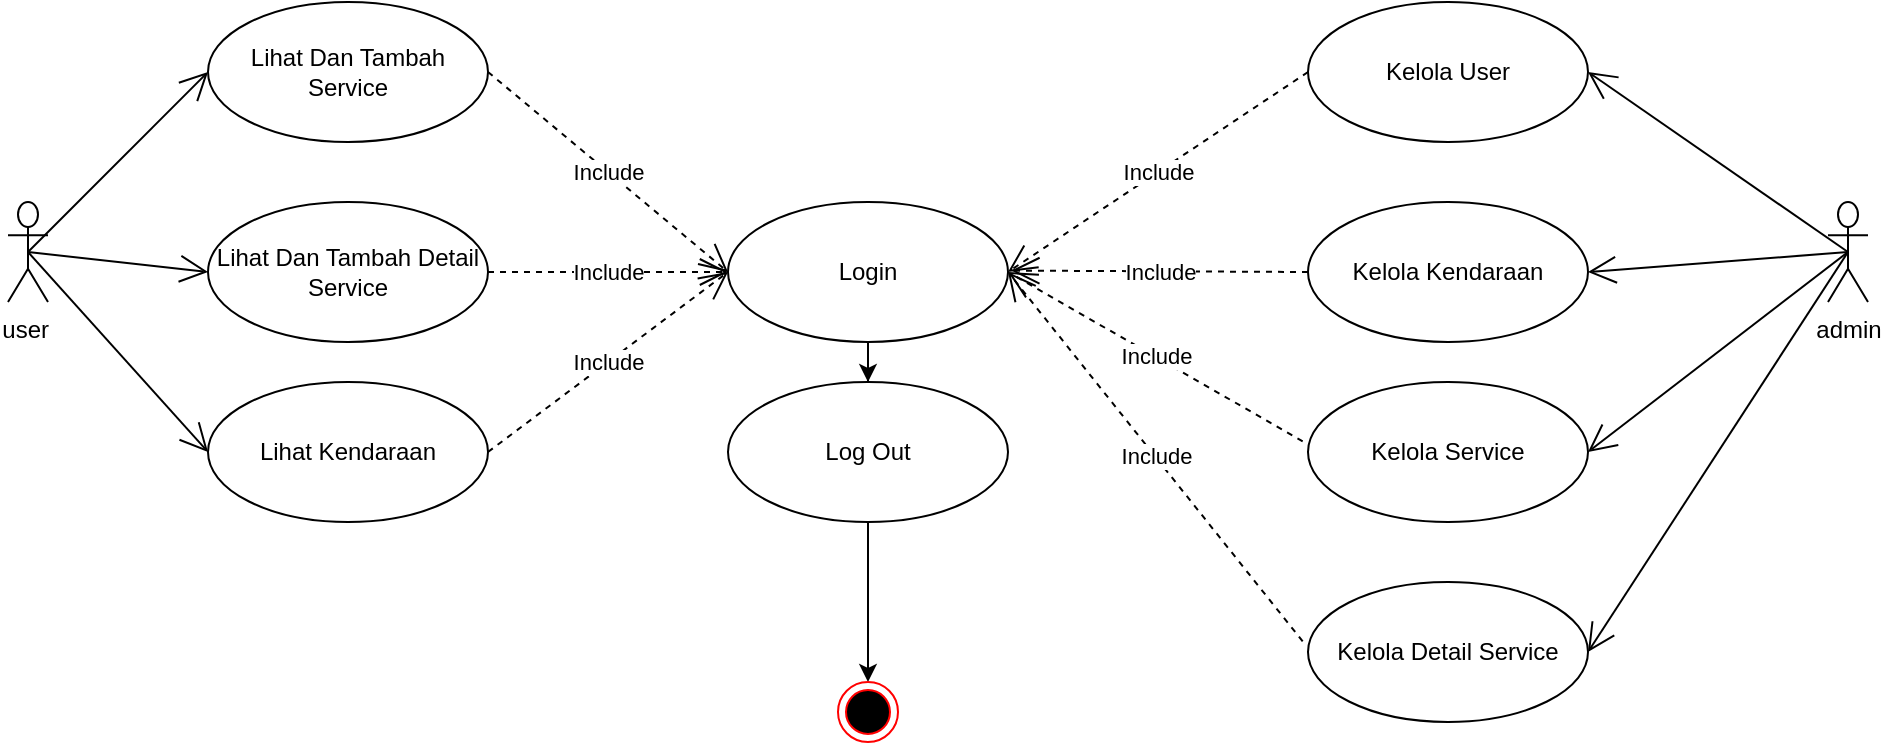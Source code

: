 <mxfile version="24.2.8" type="github">
  <diagram name="Page-1" id="sSfiJyGo0GbiQZMm8w2q">
    <mxGraphModel dx="957" dy="574" grid="1" gridSize="10" guides="1" tooltips="1" connect="1" arrows="1" fold="1" page="1" pageScale="1" pageWidth="1100" pageHeight="850" math="0" shadow="0">
      <root>
        <mxCell id="0" />
        <mxCell id="1" parent="0" />
        <mxCell id="YDWOY1_0RB36UbKSqGbV-1" value="Lihat Dan Tambah Service" style="ellipse;whiteSpace=wrap;html=1;" vertex="1" parent="1">
          <mxGeometry x="170" y="280" width="140" height="70" as="geometry" />
        </mxCell>
        <mxCell id="YDWOY1_0RB36UbKSqGbV-2" value="user&amp;nbsp;" style="shape=umlActor;verticalLabelPosition=bottom;verticalAlign=top;html=1;" vertex="1" parent="1">
          <mxGeometry x="70" y="380" width="20" height="50" as="geometry" />
        </mxCell>
        <mxCell id="YDWOY1_0RB36UbKSqGbV-8" value="Lihat Dan Tambah Detail Service" style="ellipse;whiteSpace=wrap;html=1;" vertex="1" parent="1">
          <mxGeometry x="170" y="380" width="140" height="70" as="geometry" />
        </mxCell>
        <mxCell id="YDWOY1_0RB36UbKSqGbV-9" value="" style="endArrow=open;endFill=1;endSize=12;html=1;rounded=0;exitX=0.5;exitY=0.5;exitDx=0;exitDy=0;exitPerimeter=0;entryX=0;entryY=0.5;entryDx=0;entryDy=0;" edge="1" parent="1" source="YDWOY1_0RB36UbKSqGbV-2" target="YDWOY1_0RB36UbKSqGbV-1">
          <mxGeometry width="160" relative="1" as="geometry">
            <mxPoint x="170" y="510" as="sourcePoint" />
            <mxPoint x="290" y="360" as="targetPoint" />
          </mxGeometry>
        </mxCell>
        <mxCell id="YDWOY1_0RB36UbKSqGbV-10" value="" style="endArrow=open;endFill=1;endSize=12;html=1;rounded=0;exitX=0.5;exitY=0.5;exitDx=0;exitDy=0;exitPerimeter=0;entryX=0;entryY=0.5;entryDx=0;entryDy=0;" edge="1" parent="1" source="YDWOY1_0RB36UbKSqGbV-2" target="YDWOY1_0RB36UbKSqGbV-8">
          <mxGeometry width="160" relative="1" as="geometry">
            <mxPoint x="90" y="415" as="sourcePoint" />
            <mxPoint x="270" y="345" as="targetPoint" />
          </mxGeometry>
        </mxCell>
        <mxCell id="YDWOY1_0RB36UbKSqGbV-11" value="Lihat Kendaraan" style="ellipse;whiteSpace=wrap;html=1;" vertex="1" parent="1">
          <mxGeometry x="170" y="470" width="140" height="70" as="geometry" />
        </mxCell>
        <mxCell id="YDWOY1_0RB36UbKSqGbV-12" value="" style="endArrow=open;endFill=1;endSize=12;html=1;rounded=0;exitX=0.5;exitY=0.5;exitDx=0;exitDy=0;exitPerimeter=0;entryX=0;entryY=0.5;entryDx=0;entryDy=0;" edge="1" parent="1" target="YDWOY1_0RB36UbKSqGbV-11" source="YDWOY1_0RB36UbKSqGbV-2">
          <mxGeometry width="160" relative="1" as="geometry">
            <mxPoint x="70" y="520" as="sourcePoint" />
            <mxPoint x="260" y="460" as="targetPoint" />
          </mxGeometry>
        </mxCell>
        <mxCell id="YDWOY1_0RB36UbKSqGbV-30" value="" style="edgeStyle=orthogonalEdgeStyle;rounded=0;orthogonalLoop=1;jettySize=auto;html=1;" edge="1" parent="1" source="YDWOY1_0RB36UbKSqGbV-13" target="YDWOY1_0RB36UbKSqGbV-26">
          <mxGeometry relative="1" as="geometry" />
        </mxCell>
        <mxCell id="YDWOY1_0RB36UbKSqGbV-13" value="Login" style="ellipse;whiteSpace=wrap;html=1;" vertex="1" parent="1">
          <mxGeometry x="430" y="380" width="140" height="70" as="geometry" />
        </mxCell>
        <mxCell id="YDWOY1_0RB36UbKSqGbV-14" value="Include" style="endArrow=open;endSize=12;dashed=1;html=1;rounded=0;exitX=1;exitY=0.5;exitDx=0;exitDy=0;entryX=0;entryY=0.5;entryDx=0;entryDy=0;" edge="1" parent="1" source="YDWOY1_0RB36UbKSqGbV-1" target="YDWOY1_0RB36UbKSqGbV-13">
          <mxGeometry width="160" relative="1" as="geometry">
            <mxPoint x="410" y="420" as="sourcePoint" />
            <mxPoint x="570" y="420" as="targetPoint" />
          </mxGeometry>
        </mxCell>
        <mxCell id="YDWOY1_0RB36UbKSqGbV-17" value="Include" style="endArrow=open;endSize=12;dashed=1;html=1;rounded=0;entryX=0;entryY=0.5;entryDx=0;entryDy=0;" edge="1" parent="1" source="YDWOY1_0RB36UbKSqGbV-8" target="YDWOY1_0RB36UbKSqGbV-13">
          <mxGeometry width="160" relative="1" as="geometry">
            <mxPoint x="330" y="325" as="sourcePoint" />
            <mxPoint x="440" y="415" as="targetPoint" />
          </mxGeometry>
        </mxCell>
        <mxCell id="YDWOY1_0RB36UbKSqGbV-18" value="Include" style="endArrow=open;endSize=12;dashed=1;html=1;rounded=0;exitX=1;exitY=0.5;exitDx=0;exitDy=0;entryX=0;entryY=0.5;entryDx=0;entryDy=0;" edge="1" parent="1" source="YDWOY1_0RB36UbKSqGbV-11" target="YDWOY1_0RB36UbKSqGbV-13">
          <mxGeometry width="160" relative="1" as="geometry">
            <mxPoint x="340" y="335" as="sourcePoint" />
            <mxPoint x="430" y="420" as="targetPoint" />
          </mxGeometry>
        </mxCell>
        <mxCell id="YDWOY1_0RB36UbKSqGbV-19" value="Kelola User" style="ellipse;whiteSpace=wrap;html=1;flipH=0;flipV=0;" vertex="1" parent="1">
          <mxGeometry x="720" y="280" width="140" height="70" as="geometry" />
        </mxCell>
        <mxCell id="YDWOY1_0RB36UbKSqGbV-20" value="admin" style="shape=umlActor;verticalLabelPosition=bottom;verticalAlign=top;html=1;flipH=0;flipV=0;" vertex="1" parent="1">
          <mxGeometry x="980" y="380" width="20" height="50" as="geometry" />
        </mxCell>
        <mxCell id="YDWOY1_0RB36UbKSqGbV-21" value="Kelola Kendaraan" style="ellipse;whiteSpace=wrap;html=1;flipH=0;flipV=0;" vertex="1" parent="1">
          <mxGeometry x="720" y="380" width="140" height="70" as="geometry" />
        </mxCell>
        <mxCell id="YDWOY1_0RB36UbKSqGbV-22" value="" style="endArrow=open;endFill=1;endSize=12;html=1;rounded=0;exitX=0.5;exitY=0.5;exitDx=0;exitDy=0;exitPerimeter=0;entryX=1;entryY=0.5;entryDx=0;entryDy=0;" edge="1" parent="1" source="YDWOY1_0RB36UbKSqGbV-20" target="YDWOY1_0RB36UbKSqGbV-19">
          <mxGeometry width="160" relative="1" as="geometry">
            <mxPoint x="620.0" y="505" as="sourcePoint" />
            <mxPoint x="500.0" y="355" as="targetPoint" />
          </mxGeometry>
        </mxCell>
        <mxCell id="YDWOY1_0RB36UbKSqGbV-23" value="" style="endArrow=open;endFill=1;endSize=12;html=1;rounded=0;exitX=0.5;exitY=0.5;exitDx=0;exitDy=0;exitPerimeter=0;entryX=1;entryY=0.5;entryDx=0;entryDy=0;" edge="1" parent="1" source="YDWOY1_0RB36UbKSqGbV-20" target="YDWOY1_0RB36UbKSqGbV-21">
          <mxGeometry width="160" relative="1" as="geometry">
            <mxPoint x="700.0" y="410" as="sourcePoint" />
            <mxPoint x="520.0" y="340" as="targetPoint" />
          </mxGeometry>
        </mxCell>
        <mxCell id="YDWOY1_0RB36UbKSqGbV-24" value="Kelola Service" style="ellipse;whiteSpace=wrap;html=1;flipH=0;flipV=0;" vertex="1" parent="1">
          <mxGeometry x="720" y="470" width="140" height="70" as="geometry" />
        </mxCell>
        <mxCell id="YDWOY1_0RB36UbKSqGbV-25" value="" style="endArrow=open;endFill=1;endSize=12;html=1;rounded=0;exitX=0.5;exitY=0.5;exitDx=0;exitDy=0;exitPerimeter=0;entryX=1;entryY=0.5;entryDx=0;entryDy=0;" edge="1" parent="1" source="YDWOY1_0RB36UbKSqGbV-20" target="YDWOY1_0RB36UbKSqGbV-24">
          <mxGeometry width="160" relative="1" as="geometry">
            <mxPoint x="710.0" y="515" as="sourcePoint" />
            <mxPoint x="520.0" y="455" as="targetPoint" />
          </mxGeometry>
        </mxCell>
        <mxCell id="YDWOY1_0RB36UbKSqGbV-28" style="edgeStyle=orthogonalEdgeStyle;rounded=0;orthogonalLoop=1;jettySize=auto;html=1;entryX=0.5;entryY=0;entryDx=0;entryDy=0;" edge="1" parent="1" source="YDWOY1_0RB36UbKSqGbV-26" target="YDWOY1_0RB36UbKSqGbV-27">
          <mxGeometry relative="1" as="geometry" />
        </mxCell>
        <mxCell id="YDWOY1_0RB36UbKSqGbV-26" value="Log Out" style="ellipse;whiteSpace=wrap;html=1;" vertex="1" parent="1">
          <mxGeometry x="430" y="470" width="140" height="70" as="geometry" />
        </mxCell>
        <mxCell id="YDWOY1_0RB36UbKSqGbV-27" value="&amp;nbsp;" style="ellipse;html=1;shape=endState;fillColor=#000000;strokeColor=#ff0000;" vertex="1" parent="1">
          <mxGeometry x="485" y="620" width="30" height="30" as="geometry" />
        </mxCell>
        <mxCell id="YDWOY1_0RB36UbKSqGbV-31" value="Include" style="endArrow=open;endSize=12;dashed=1;html=1;rounded=0;exitX=0;exitY=0.5;exitDx=0;exitDy=0;entryX=1;entryY=0.5;entryDx=0;entryDy=0;" edge="1" parent="1" source="YDWOY1_0RB36UbKSqGbV-19" target="YDWOY1_0RB36UbKSqGbV-13">
          <mxGeometry width="160" relative="1" as="geometry">
            <mxPoint x="330" y="325" as="sourcePoint" />
            <mxPoint x="440" y="425" as="targetPoint" />
          </mxGeometry>
        </mxCell>
        <mxCell id="YDWOY1_0RB36UbKSqGbV-32" value="Include" style="endArrow=open;endSize=12;dashed=1;html=1;rounded=0;entryX=1.012;entryY=0.49;entryDx=0;entryDy=0;entryPerimeter=0;exitX=0;exitY=0.5;exitDx=0;exitDy=0;" edge="1" parent="1" source="YDWOY1_0RB36UbKSqGbV-21" target="YDWOY1_0RB36UbKSqGbV-13">
          <mxGeometry width="160" relative="1" as="geometry">
            <mxPoint x="700" y="410" as="sourcePoint" />
            <mxPoint x="580" y="425" as="targetPoint" />
          </mxGeometry>
        </mxCell>
        <mxCell id="YDWOY1_0RB36UbKSqGbV-33" value="Include" style="endArrow=open;endSize=12;dashed=1;html=1;rounded=0;exitX=-0.019;exitY=0.424;exitDx=0;exitDy=0;entryX=1;entryY=0.5;entryDx=0;entryDy=0;exitPerimeter=0;" edge="1" parent="1" source="YDWOY1_0RB36UbKSqGbV-24" target="YDWOY1_0RB36UbKSqGbV-13">
          <mxGeometry width="160" relative="1" as="geometry">
            <mxPoint x="730" y="330" as="sourcePoint" />
            <mxPoint x="590" y="435" as="targetPoint" />
          </mxGeometry>
        </mxCell>
        <mxCell id="YDWOY1_0RB36UbKSqGbV-35" value="Kelola Detail Service" style="ellipse;whiteSpace=wrap;html=1;flipH=0;flipV=0;" vertex="1" parent="1">
          <mxGeometry x="720" y="570" width="140" height="70" as="geometry" />
        </mxCell>
        <mxCell id="YDWOY1_0RB36UbKSqGbV-36" value="" style="endArrow=open;endFill=1;endSize=12;html=1;rounded=0;exitX=0.5;exitY=0.5;exitDx=0;exitDy=0;exitPerimeter=0;entryX=1;entryY=0.5;entryDx=0;entryDy=0;" edge="1" parent="1" target="YDWOY1_0RB36UbKSqGbV-35" source="YDWOY1_0RB36UbKSqGbV-20">
          <mxGeometry width="160" relative="1" as="geometry">
            <mxPoint x="990" y="510" as="sourcePoint" />
            <mxPoint x="520.0" y="560" as="targetPoint" />
          </mxGeometry>
        </mxCell>
        <mxCell id="YDWOY1_0RB36UbKSqGbV-37" value="Include" style="endArrow=open;endSize=12;dashed=1;html=1;rounded=0;exitX=-0.019;exitY=0.424;exitDx=0;exitDy=0;entryX=1;entryY=0.5;entryDx=0;entryDy=0;exitPerimeter=0;" edge="1" parent="1" source="YDWOY1_0RB36UbKSqGbV-35" target="YDWOY1_0RB36UbKSqGbV-13">
          <mxGeometry width="160" relative="1" as="geometry">
            <mxPoint x="730" y="435" as="sourcePoint" />
            <mxPoint x="570" y="520" as="targetPoint" />
          </mxGeometry>
        </mxCell>
      </root>
    </mxGraphModel>
  </diagram>
</mxfile>
